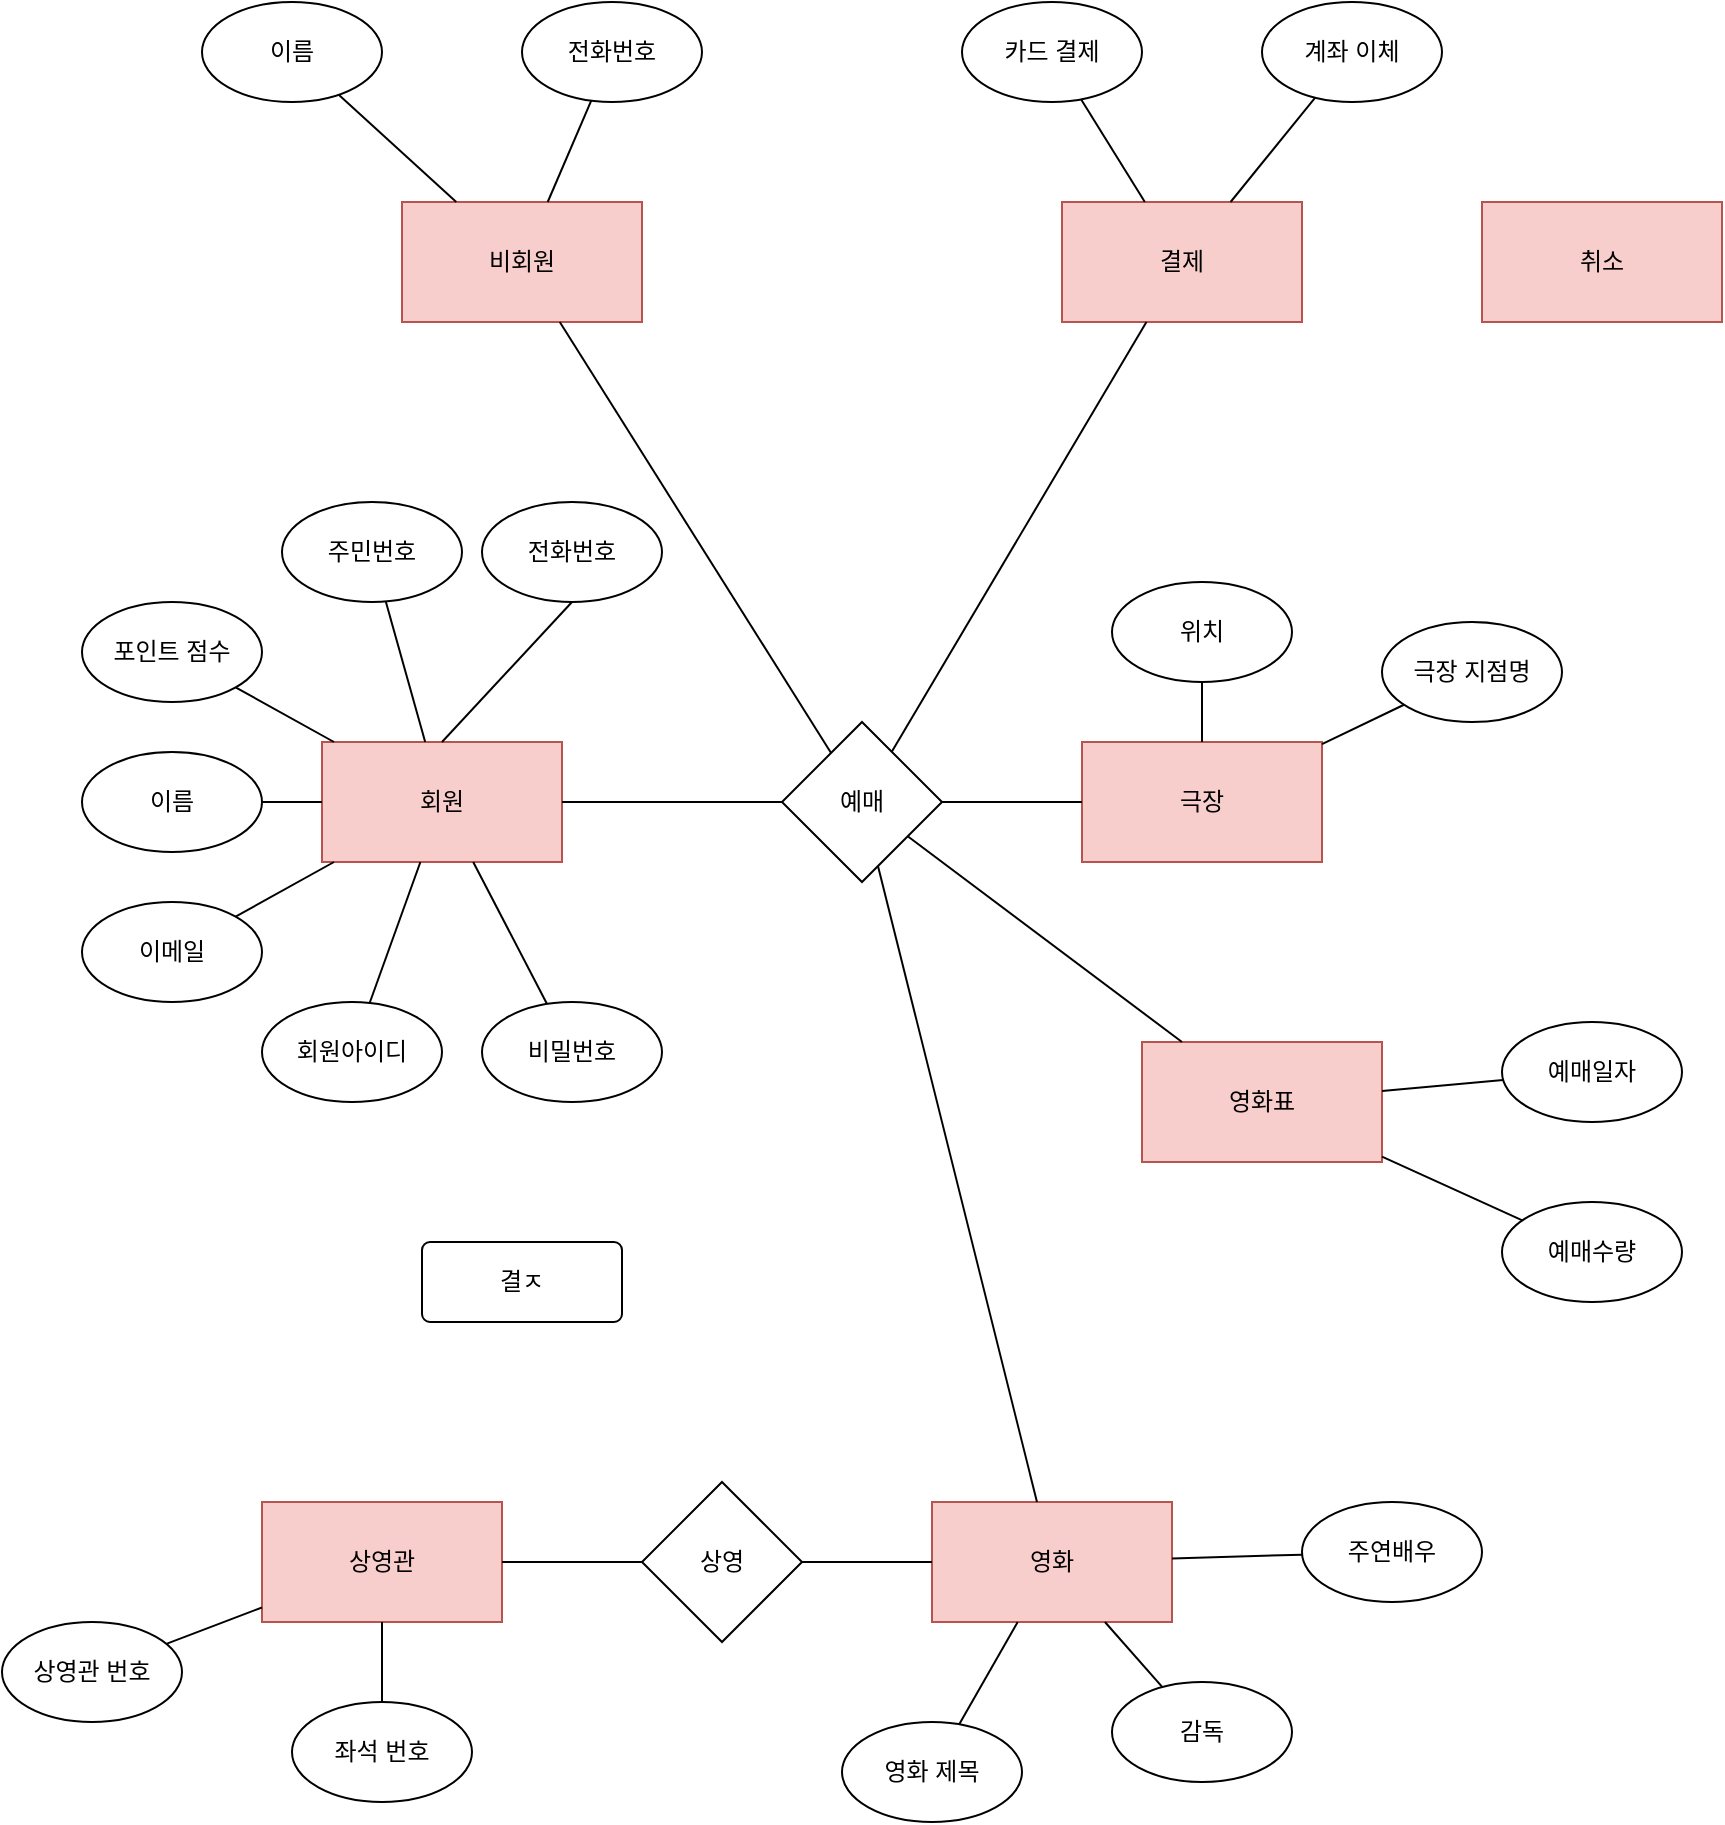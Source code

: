 <mxfile version="20.3.6" type="github">
  <diagram id="R2lEEEUBdFMjLlhIrx00" name="Page-1">
    <mxGraphModel dx="1612" dy="988" grid="1" gridSize="10" guides="1" tooltips="1" connect="1" arrows="1" fold="1" page="1" pageScale="1" pageWidth="850" pageHeight="1100" math="0" shadow="0" extFonts="Permanent Marker^https://fonts.googleapis.com/css?family=Permanent+Marker">
      <root>
        <mxCell id="0" />
        <mxCell id="1" parent="0" />
        <mxCell id="9ZmOcgqw0LdFVQd_azFG-1" value="회원" style="rounded=0;whiteSpace=wrap;html=1;fillColor=#f8cecc;strokeColor=#b85450;" vertex="1" parent="1">
          <mxGeometry x="160" y="520" width="120" height="60" as="geometry" />
        </mxCell>
        <mxCell id="9ZmOcgqw0LdFVQd_azFG-2" value="극장" style="rounded=0;whiteSpace=wrap;html=1;fillColor=#f8cecc;strokeColor=#b85450;" vertex="1" parent="1">
          <mxGeometry x="540" y="520" width="120" height="60" as="geometry" />
        </mxCell>
        <mxCell id="9ZmOcgqw0LdFVQd_azFG-3" value="상영관" style="rounded=0;whiteSpace=wrap;html=1;fillColor=#f8cecc;strokeColor=#b85450;" vertex="1" parent="1">
          <mxGeometry x="130" y="900" width="120" height="60" as="geometry" />
        </mxCell>
        <mxCell id="9ZmOcgqw0LdFVQd_azFG-4" value="영화" style="rounded=0;whiteSpace=wrap;html=1;fillColor=#f8cecc;strokeColor=#b85450;" vertex="1" parent="1">
          <mxGeometry x="465" y="900" width="120" height="60" as="geometry" />
        </mxCell>
        <mxCell id="9ZmOcgqw0LdFVQd_azFG-5" value="예매" style="rhombus;whiteSpace=wrap;html=1;" vertex="1" parent="1">
          <mxGeometry x="390" y="510" width="80" height="80" as="geometry" />
        </mxCell>
        <mxCell id="9ZmOcgqw0LdFVQd_azFG-6" value="영화 제목" style="ellipse;whiteSpace=wrap;html=1;" vertex="1" parent="1">
          <mxGeometry x="420" y="1010" width="90" height="50" as="geometry" />
        </mxCell>
        <mxCell id="9ZmOcgqw0LdFVQd_azFG-7" value="감독&lt;span style=&quot;color: rgba(0, 0, 0, 0); font-family: monospace; font-size: 0px; text-align: start;&quot;&gt;%3CmxGraphModel%3E%3Croot%3E%3CmxCell%20id%3D%220%22%2F%3E%3CmxCell%20id%3D%221%22%20parent%3D%220%22%2F%3E%3CmxCell%20id%3D%222%22%20value%3D%22%EC%98%81%ED%99%94%20%EC%A0%9C%EB%AA%A9%22%20style%3D%22ellipse%3BwhiteSpace%3Dwrap%3Bhtml%3D1%3B%22%20vertex%3D%221%22%20parent%3D%221%22%3E%3CmxGeometry%20x%3D%22570%22%20y%3D%22940%22%20width%3D%2290%22%20height%3D%2250%22%20as%3D%22geometry%22%2F%3E%3C%2FmxCell%3E%3C%2Froot%3E%3C%2FmxGraphModel%3E&lt;/span&gt;" style="ellipse;whiteSpace=wrap;html=1;" vertex="1" parent="1">
          <mxGeometry x="555" y="990" width="90" height="50" as="geometry" />
        </mxCell>
        <mxCell id="9ZmOcgqw0LdFVQd_azFG-8" value="주연배우" style="ellipse;whiteSpace=wrap;html=1;" vertex="1" parent="1">
          <mxGeometry x="650" y="900" width="90" height="50" as="geometry" />
        </mxCell>
        <mxCell id="9ZmOcgqw0LdFVQd_azFG-9" value="극장 지점명" style="ellipse;whiteSpace=wrap;html=1;" vertex="1" parent="1">
          <mxGeometry x="690" y="460" width="90" height="50" as="geometry" />
        </mxCell>
        <mxCell id="9ZmOcgqw0LdFVQd_azFG-10" value="위치" style="ellipse;whiteSpace=wrap;html=1;" vertex="1" parent="1">
          <mxGeometry x="555" y="440" width="90" height="50" as="geometry" />
        </mxCell>
        <mxCell id="9ZmOcgqw0LdFVQd_azFG-24" style="edgeStyle=orthogonalEdgeStyle;rounded=0;orthogonalLoop=1;jettySize=auto;html=1;exitX=1;exitY=1;exitDx=0;exitDy=0;" edge="1" parent="1" source="9ZmOcgqw0LdFVQd_azFG-11">
          <mxGeometry relative="1" as="geometry">
            <mxPoint x="100" y="570" as="targetPoint" />
          </mxGeometry>
        </mxCell>
        <mxCell id="9ZmOcgqw0LdFVQd_azFG-11" value="이름" style="ellipse;whiteSpace=wrap;html=1;" vertex="1" parent="1">
          <mxGeometry x="40" y="525" width="90" height="50" as="geometry" />
        </mxCell>
        <mxCell id="9ZmOcgqw0LdFVQd_azFG-12" value="비밀번호" style="ellipse;whiteSpace=wrap;html=1;" vertex="1" parent="1">
          <mxGeometry x="240" y="650" width="90" height="50" as="geometry" />
        </mxCell>
        <mxCell id="9ZmOcgqw0LdFVQd_azFG-13" value="주민번호" style="ellipse;whiteSpace=wrap;html=1;" vertex="1" parent="1">
          <mxGeometry x="140" y="400" width="90" height="50" as="geometry" />
        </mxCell>
        <mxCell id="9ZmOcgqw0LdFVQd_azFG-14" value="전화번호" style="ellipse;whiteSpace=wrap;html=1;" vertex="1" parent="1">
          <mxGeometry x="240" y="400" width="90" height="50" as="geometry" />
        </mxCell>
        <mxCell id="9ZmOcgqw0LdFVQd_azFG-15" value="회원아이디" style="ellipse;whiteSpace=wrap;html=1;" vertex="1" parent="1">
          <mxGeometry x="130" y="650" width="90" height="50" as="geometry" />
        </mxCell>
        <mxCell id="9ZmOcgqw0LdFVQd_azFG-16" value="이메일" style="ellipse;whiteSpace=wrap;html=1;" vertex="1" parent="1">
          <mxGeometry x="40" y="600" width="90" height="50" as="geometry" />
        </mxCell>
        <mxCell id="9ZmOcgqw0LdFVQd_azFG-17" value="예매수량" style="ellipse;whiteSpace=wrap;html=1;" vertex="1" parent="1">
          <mxGeometry x="750" y="750" width="90" height="50" as="geometry" />
        </mxCell>
        <mxCell id="9ZmOcgqw0LdFVQd_azFG-18" value="예매일자" style="ellipse;whiteSpace=wrap;html=1;" vertex="1" parent="1">
          <mxGeometry x="750" y="660" width="90" height="50" as="geometry" />
        </mxCell>
        <mxCell id="9ZmOcgqw0LdFVQd_azFG-19" value="비회원" style="rounded=0;whiteSpace=wrap;html=1;fillColor=#f8cecc;strokeColor=#b85450;" vertex="1" parent="1">
          <mxGeometry x="200" y="250" width="120" height="60" as="geometry" />
        </mxCell>
        <mxCell id="9ZmOcgqw0LdFVQd_azFG-20" value="이름" style="ellipse;whiteSpace=wrap;html=1;" vertex="1" parent="1">
          <mxGeometry x="100" y="150" width="90" height="50" as="geometry" />
        </mxCell>
        <mxCell id="9ZmOcgqw0LdFVQd_azFG-21" value="전화번호" style="ellipse;whiteSpace=wrap;html=1;" vertex="1" parent="1">
          <mxGeometry x="260" y="150" width="90" height="50" as="geometry" />
        </mxCell>
        <mxCell id="9ZmOcgqw0LdFVQd_azFG-23" value="포인트 점수" style="ellipse;whiteSpace=wrap;html=1;" vertex="1" parent="1">
          <mxGeometry x="40" y="450" width="90" height="50" as="geometry" />
        </mxCell>
        <mxCell id="9ZmOcgqw0LdFVQd_azFG-25" value="상영" style="rhombus;whiteSpace=wrap;html=1;" vertex="1" parent="1">
          <mxGeometry x="320" y="890" width="80" height="80" as="geometry" />
        </mxCell>
        <mxCell id="9ZmOcgqw0LdFVQd_azFG-26" value="영화표" style="rounded=0;whiteSpace=wrap;html=1;fillColor=#f8cecc;strokeColor=#b85450;" vertex="1" parent="1">
          <mxGeometry x="570" y="670" width="120" height="60" as="geometry" />
        </mxCell>
        <mxCell id="9ZmOcgqw0LdFVQd_azFG-28" value="" style="endArrow=none;html=1;rounded=0;entryX=0.5;entryY=1;entryDx=0;entryDy=0;exitX=0.5;exitY=0;exitDx=0;exitDy=0;" edge="1" parent="1" source="9ZmOcgqw0LdFVQd_azFG-1" target="9ZmOcgqw0LdFVQd_azFG-14">
          <mxGeometry width="50" height="50" relative="1" as="geometry">
            <mxPoint x="400" y="490" as="sourcePoint" />
            <mxPoint x="450" y="440" as="targetPoint" />
          </mxGeometry>
        </mxCell>
        <mxCell id="9ZmOcgqw0LdFVQd_azFG-30" value="" style="endArrow=none;html=1;rounded=0;" edge="1" parent="1" source="9ZmOcgqw0LdFVQd_azFG-13" target="9ZmOcgqw0LdFVQd_azFG-1">
          <mxGeometry relative="1" as="geometry">
            <mxPoint x="340" y="460" as="sourcePoint" />
            <mxPoint x="500" y="460" as="targetPoint" />
          </mxGeometry>
        </mxCell>
        <mxCell id="9ZmOcgqw0LdFVQd_azFG-31" value="" style="endArrow=none;html=1;rounded=0;" edge="1" parent="1" source="9ZmOcgqw0LdFVQd_azFG-11" target="9ZmOcgqw0LdFVQd_azFG-1">
          <mxGeometry relative="1" as="geometry">
            <mxPoint x="201.764" y="459.716" as="sourcePoint" />
            <mxPoint x="221.6" y="530" as="targetPoint" />
          </mxGeometry>
        </mxCell>
        <mxCell id="9ZmOcgqw0LdFVQd_azFG-32" value="" style="endArrow=none;html=1;rounded=0;" edge="1" parent="1" source="9ZmOcgqw0LdFVQd_azFG-1" target="9ZmOcgqw0LdFVQd_azFG-16">
          <mxGeometry relative="1" as="geometry">
            <mxPoint x="175.084" y="599.996" as="sourcePoint" />
            <mxPoint x="194.92" y="670.28" as="targetPoint" />
          </mxGeometry>
        </mxCell>
        <mxCell id="9ZmOcgqw0LdFVQd_azFG-33" value="" style="endArrow=none;html=1;rounded=0;" edge="1" parent="1" source="9ZmOcgqw0LdFVQd_azFG-23" target="9ZmOcgqw0LdFVQd_azFG-1">
          <mxGeometry relative="1" as="geometry">
            <mxPoint x="221.764" y="479.716" as="sourcePoint" />
            <mxPoint x="241.6" y="550" as="targetPoint" />
          </mxGeometry>
        </mxCell>
        <mxCell id="9ZmOcgqw0LdFVQd_azFG-34" value="" style="endArrow=none;html=1;rounded=0;" edge="1" parent="1" source="9ZmOcgqw0LdFVQd_azFG-1" target="9ZmOcgqw0LdFVQd_azFG-15">
          <mxGeometry relative="1" as="geometry">
            <mxPoint x="176.0" y="590" as="sourcePoint" />
            <mxPoint x="126.82" y="617.322" as="targetPoint" />
          </mxGeometry>
        </mxCell>
        <mxCell id="9ZmOcgqw0LdFVQd_azFG-35" value="" style="endArrow=none;html=1;rounded=0;" edge="1" parent="1" source="9ZmOcgqw0LdFVQd_azFG-1" target="9ZmOcgqw0LdFVQd_azFG-12">
          <mxGeometry relative="1" as="geometry">
            <mxPoint x="186.0" y="600" as="sourcePoint" />
            <mxPoint x="136.82" y="627.322" as="targetPoint" />
          </mxGeometry>
        </mxCell>
        <mxCell id="9ZmOcgqw0LdFVQd_azFG-36" value="" style="endArrow=none;html=1;rounded=0;" edge="1" parent="1" source="9ZmOcgqw0LdFVQd_azFG-20" target="9ZmOcgqw0LdFVQd_azFG-19">
          <mxGeometry relative="1" as="geometry">
            <mxPoint x="201.764" y="459.716" as="sourcePoint" />
            <mxPoint x="221.6" y="530" as="targetPoint" />
          </mxGeometry>
        </mxCell>
        <mxCell id="9ZmOcgqw0LdFVQd_azFG-37" value="" style="endArrow=none;html=1;rounded=0;" edge="1" parent="1" source="9ZmOcgqw0LdFVQd_azFG-21" target="9ZmOcgqw0LdFVQd_azFG-19">
          <mxGeometry relative="1" as="geometry">
            <mxPoint x="310.003" y="210.004" as="sourcePoint" />
            <mxPoint x="354.43" y="236.66" as="targetPoint" />
          </mxGeometry>
        </mxCell>
        <mxCell id="9ZmOcgqw0LdFVQd_azFG-38" value="" style="endArrow=none;html=1;rounded=0;" edge="1" parent="1" source="9ZmOcgqw0LdFVQd_azFG-1" target="9ZmOcgqw0LdFVQd_azFG-5">
          <mxGeometry width="50" height="50" relative="1" as="geometry">
            <mxPoint x="307.5" y="570" as="sourcePoint" />
            <mxPoint x="372.5" y="500" as="targetPoint" />
          </mxGeometry>
        </mxCell>
        <mxCell id="9ZmOcgqw0LdFVQd_azFG-39" value="" style="endArrow=none;html=1;rounded=0;" edge="1" parent="1" source="9ZmOcgqw0LdFVQd_azFG-3" target="9ZmOcgqw0LdFVQd_azFG-25">
          <mxGeometry relative="1" as="geometry">
            <mxPoint x="340" y="760" as="sourcePoint" />
            <mxPoint x="500" y="760" as="targetPoint" />
          </mxGeometry>
        </mxCell>
        <mxCell id="9ZmOcgqw0LdFVQd_azFG-40" value="" style="endArrow=none;html=1;rounded=0;" edge="1" parent="1" source="9ZmOcgqw0LdFVQd_azFG-25" target="9ZmOcgqw0LdFVQd_azFG-4">
          <mxGeometry relative="1" as="geometry">
            <mxPoint x="340" y="760" as="sourcePoint" />
            <mxPoint x="500" y="760" as="targetPoint" />
          </mxGeometry>
        </mxCell>
        <mxCell id="9ZmOcgqw0LdFVQd_azFG-41" value="" style="endArrow=none;html=1;rounded=0;" edge="1" parent="1" source="9ZmOcgqw0LdFVQd_azFG-5" target="9ZmOcgqw0LdFVQd_azFG-2">
          <mxGeometry relative="1" as="geometry">
            <mxPoint x="340" y="600" as="sourcePoint" />
            <mxPoint x="500" y="600" as="targetPoint" />
          </mxGeometry>
        </mxCell>
        <mxCell id="9ZmOcgqw0LdFVQd_azFG-42" value="" style="endArrow=none;html=1;rounded=0;" edge="1" parent="1" source="9ZmOcgqw0LdFVQd_azFG-10" target="9ZmOcgqw0LdFVQd_azFG-2">
          <mxGeometry relative="1" as="geometry">
            <mxPoint x="480" y="560" as="sourcePoint" />
            <mxPoint x="550" y="560" as="targetPoint" />
          </mxGeometry>
        </mxCell>
        <mxCell id="9ZmOcgqw0LdFVQd_azFG-43" value="" style="endArrow=none;html=1;rounded=0;" edge="1" parent="1" source="9ZmOcgqw0LdFVQd_azFG-2" target="9ZmOcgqw0LdFVQd_azFG-9">
          <mxGeometry relative="1" as="geometry">
            <mxPoint x="480" y="560" as="sourcePoint" />
            <mxPoint x="550" y="560" as="targetPoint" />
          </mxGeometry>
        </mxCell>
        <mxCell id="9ZmOcgqw0LdFVQd_azFG-44" value="" style="endArrow=none;html=1;rounded=0;" edge="1" parent="1" source="9ZmOcgqw0LdFVQd_azFG-26" target="9ZmOcgqw0LdFVQd_azFG-18">
          <mxGeometry relative="1" as="geometry">
            <mxPoint x="670" y="531.111" as="sourcePoint" />
            <mxPoint x="710.994" y="511.373" as="targetPoint" />
          </mxGeometry>
        </mxCell>
        <mxCell id="9ZmOcgqw0LdFVQd_azFG-45" value="" style="endArrow=none;html=1;rounded=0;" edge="1" parent="1" source="9ZmOcgqw0LdFVQd_azFG-26" target="9ZmOcgqw0LdFVQd_azFG-17">
          <mxGeometry relative="1" as="geometry">
            <mxPoint x="730" y="720" as="sourcePoint" />
            <mxPoint x="766.413" y="707.862" as="targetPoint" />
          </mxGeometry>
        </mxCell>
        <mxCell id="9ZmOcgqw0LdFVQd_azFG-46" value="" style="endArrow=none;html=1;rounded=0;" edge="1" parent="1" source="9ZmOcgqw0LdFVQd_azFG-4" target="9ZmOcgqw0LdFVQd_azFG-8">
          <mxGeometry relative="1" as="geometry">
            <mxPoint x="730" y="760" as="sourcePoint" />
            <mxPoint x="766.413" y="772.138" as="targetPoint" />
          </mxGeometry>
        </mxCell>
        <mxCell id="9ZmOcgqw0LdFVQd_azFG-47" value="" style="endArrow=none;html=1;rounded=0;" edge="1" parent="1" source="9ZmOcgqw0LdFVQd_azFG-4" target="9ZmOcgqw0LdFVQd_azFG-7">
          <mxGeometry relative="1" as="geometry">
            <mxPoint x="600" y="938.182" as="sourcePoint" />
            <mxPoint x="660.067" y="936.362" as="targetPoint" />
          </mxGeometry>
        </mxCell>
        <mxCell id="9ZmOcgqw0LdFVQd_azFG-48" value="" style="endArrow=none;html=1;rounded=0;" edge="1" parent="1" source="9ZmOcgqw0LdFVQd_azFG-4" target="9ZmOcgqw0LdFVQd_azFG-6">
          <mxGeometry relative="1" as="geometry">
            <mxPoint x="564.706" y="970" as="sourcePoint" />
            <mxPoint x="591.278" y="1002.266" as="targetPoint" />
          </mxGeometry>
        </mxCell>
        <mxCell id="9ZmOcgqw0LdFVQd_azFG-49" value="좌석 번호" style="ellipse;whiteSpace=wrap;html=1;" vertex="1" parent="1">
          <mxGeometry x="145" y="1000" width="90" height="50" as="geometry" />
        </mxCell>
        <mxCell id="9ZmOcgqw0LdFVQd_azFG-50" value="상영관 번호" style="ellipse;whiteSpace=wrap;html=1;" vertex="1" parent="1">
          <mxGeometry y="960" width="90" height="50" as="geometry" />
        </mxCell>
        <mxCell id="9ZmOcgqw0LdFVQd_azFG-51" value="" style="endArrow=none;html=1;rounded=0;" edge="1" parent="1" source="9ZmOcgqw0LdFVQd_azFG-3" target="9ZmOcgqw0LdFVQd_azFG-49">
          <mxGeometry relative="1" as="geometry">
            <mxPoint x="260" y="940" as="sourcePoint" />
            <mxPoint x="330" y="940" as="targetPoint" />
          </mxGeometry>
        </mxCell>
        <mxCell id="9ZmOcgqw0LdFVQd_azFG-52" value="" style="endArrow=none;html=1;rounded=0;" edge="1" parent="1" source="9ZmOcgqw0LdFVQd_azFG-3" target="9ZmOcgqw0LdFVQd_azFG-50">
          <mxGeometry relative="1" as="geometry">
            <mxPoint x="200" y="970" as="sourcePoint" />
            <mxPoint x="200" y="1010" as="targetPoint" />
          </mxGeometry>
        </mxCell>
        <mxCell id="9ZmOcgqw0LdFVQd_azFG-53" value="" style="endArrow=none;html=1;rounded=0;" edge="1" parent="1" source="9ZmOcgqw0LdFVQd_azFG-5" target="9ZmOcgqw0LdFVQd_azFG-4">
          <mxGeometry relative="1" as="geometry">
            <mxPoint x="340" y="700" as="sourcePoint" />
            <mxPoint x="500" y="700" as="targetPoint" />
          </mxGeometry>
        </mxCell>
        <mxCell id="9ZmOcgqw0LdFVQd_azFG-54" value="" style="endArrow=none;html=1;rounded=0;" edge="1" parent="1" source="9ZmOcgqw0LdFVQd_azFG-5" target="9ZmOcgqw0LdFVQd_azFG-26">
          <mxGeometry relative="1" as="geometry">
            <mxPoint x="340" y="500" as="sourcePoint" />
            <mxPoint x="500" y="500" as="targetPoint" />
          </mxGeometry>
        </mxCell>
        <mxCell id="9ZmOcgqw0LdFVQd_azFG-55" value="" style="endArrow=none;html=1;rounded=0;" edge="1" parent="1" source="9ZmOcgqw0LdFVQd_azFG-19" target="9ZmOcgqw0LdFVQd_azFG-5">
          <mxGeometry relative="1" as="geometry">
            <mxPoint x="480" y="560" as="sourcePoint" />
            <mxPoint x="550" y="560" as="targetPoint" />
          </mxGeometry>
        </mxCell>
        <mxCell id="9ZmOcgqw0LdFVQd_azFG-56" value="결제" style="rounded=0;whiteSpace=wrap;html=1;fillColor=#f8cecc;strokeColor=#b85450;" vertex="1" parent="1">
          <mxGeometry x="530" y="250" width="120" height="60" as="geometry" />
        </mxCell>
        <mxCell id="9ZmOcgqw0LdFVQd_azFG-57" value="카드 결제" style="ellipse;whiteSpace=wrap;html=1;" vertex="1" parent="1">
          <mxGeometry x="480" y="150" width="90" height="50" as="geometry" />
        </mxCell>
        <mxCell id="9ZmOcgqw0LdFVQd_azFG-58" value="계좌 이체" style="ellipse;whiteSpace=wrap;html=1;" vertex="1" parent="1">
          <mxGeometry x="630" y="150" width="90" height="50" as="geometry" />
        </mxCell>
        <mxCell id="9ZmOcgqw0LdFVQd_azFG-59" value="" style="endArrow=none;html=1;rounded=0;" edge="1" parent="1" source="9ZmOcgqw0LdFVQd_azFG-57" target="9ZmOcgqw0LdFVQd_azFG-56">
          <mxGeometry relative="1" as="geometry">
            <mxPoint x="340" y="400" as="sourcePoint" />
            <mxPoint x="500" y="400" as="targetPoint" />
          </mxGeometry>
        </mxCell>
        <mxCell id="9ZmOcgqw0LdFVQd_azFG-60" value="" style="endArrow=none;html=1;rounded=0;" edge="1" parent="1" source="9ZmOcgqw0LdFVQd_azFG-58" target="9ZmOcgqw0LdFVQd_azFG-56">
          <mxGeometry relative="1" as="geometry">
            <mxPoint x="558.621" y="227.759" as="sourcePoint" />
            <mxPoint x="585.294" y="260" as="targetPoint" />
          </mxGeometry>
        </mxCell>
        <mxCell id="9ZmOcgqw0LdFVQd_azFG-61" value="" style="endArrow=none;html=1;rounded=0;" edge="1" parent="1" source="9ZmOcgqw0LdFVQd_azFG-5" target="9ZmOcgqw0LdFVQd_azFG-56">
          <mxGeometry relative="1" as="geometry">
            <mxPoint x="340" y="500" as="sourcePoint" />
            <mxPoint x="500" y="500" as="targetPoint" />
          </mxGeometry>
        </mxCell>
        <mxCell id="9ZmOcgqw0LdFVQd_azFG-62" value="취소" style="rounded=0;whiteSpace=wrap;html=1;fillColor=#f8cecc;strokeColor=#b85450;" vertex="1" parent="1">
          <mxGeometry x="740" y="250" width="120" height="60" as="geometry" />
        </mxCell>
        <mxCell id="9ZmOcgqw0LdFVQd_azFG-64" value="결ㅈ" style="rounded=1;arcSize=10;whiteSpace=wrap;html=1;align=center;" vertex="1" parent="1">
          <mxGeometry x="210" y="770" width="100" height="40" as="geometry" />
        </mxCell>
      </root>
    </mxGraphModel>
  </diagram>
</mxfile>
